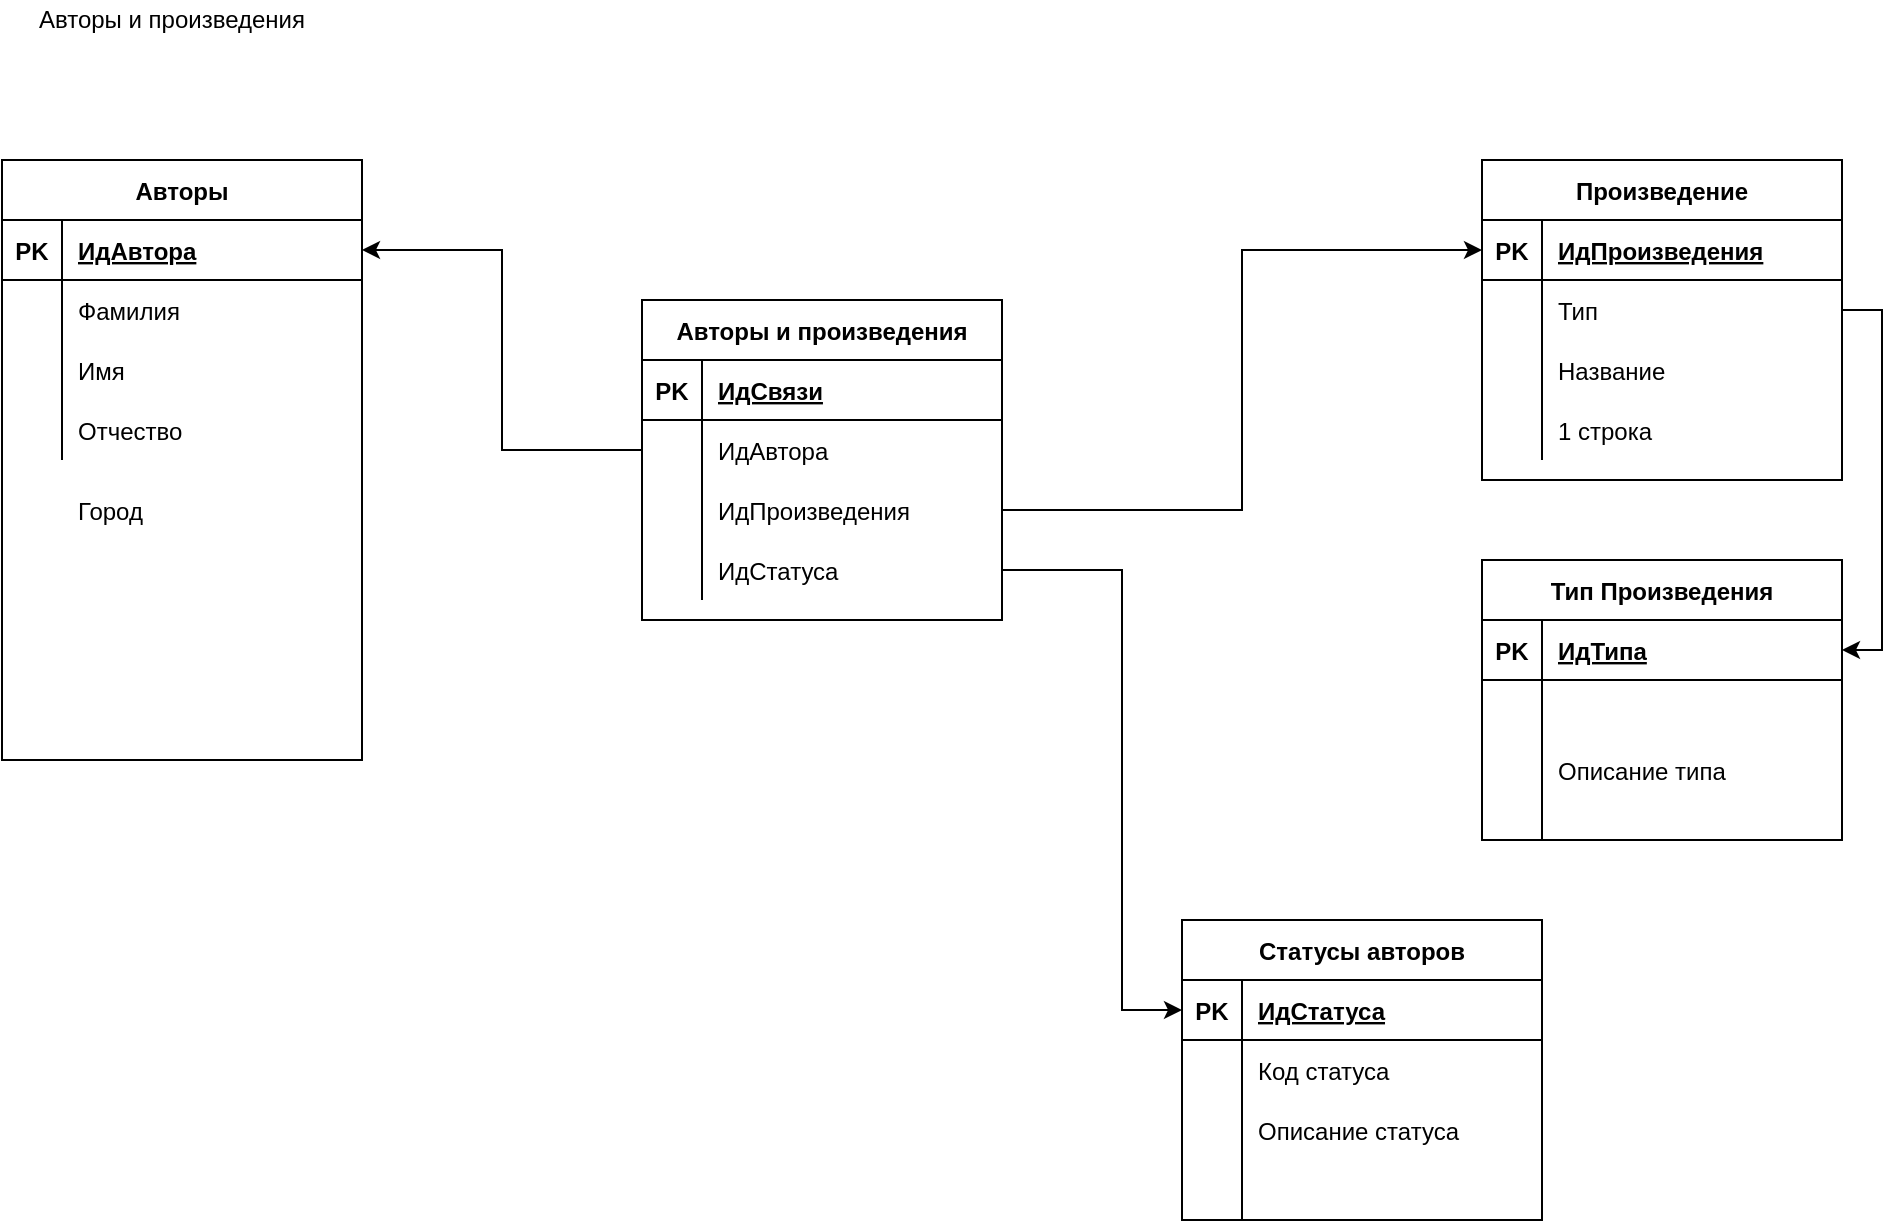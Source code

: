 <mxfile version="13.3.5" type="device"><diagram id="Dcx65O5Co4ZXttbOybO6" name="Страница 1"><mxGraphModel dx="1088" dy="818" grid="1" gridSize="10" guides="1" tooltips="1" connect="1" arrows="1" fold="1" page="1" pageScale="1" pageWidth="1169" pageHeight="827" math="0" shadow="0"><root><mxCell id="0"/><mxCell id="1" parent="0"/><mxCell id="zG_iAEl3vadvbo_umLLS-1" value="Авторы" style="shape=table;startSize=30;container=1;collapsible=1;childLayout=tableLayout;fixedRows=1;rowLines=0;fontStyle=1;align=center;resizeLast=1;" parent="1" vertex="1"><mxGeometry x="120" y="120" width="180" height="300" as="geometry"/></mxCell><mxCell id="zG_iAEl3vadvbo_umLLS-2" value="" style="shape=partialRectangle;collapsible=0;dropTarget=0;pointerEvents=0;fillColor=none;top=0;left=0;bottom=1;right=0;points=[[0,0.5],[1,0.5]];portConstraint=eastwest;" parent="zG_iAEl3vadvbo_umLLS-1" vertex="1"><mxGeometry y="30" width="180" height="30" as="geometry"/></mxCell><mxCell id="zG_iAEl3vadvbo_umLLS-3" value="PK" style="shape=partialRectangle;connectable=0;fillColor=none;top=0;left=0;bottom=0;right=0;fontStyle=1;overflow=hidden;" parent="zG_iAEl3vadvbo_umLLS-2" vertex="1"><mxGeometry width="30" height="30" as="geometry"/></mxCell><mxCell id="zG_iAEl3vadvbo_umLLS-4" value="ИдАвтора" style="shape=partialRectangle;connectable=0;fillColor=none;top=0;left=0;bottom=0;right=0;align=left;spacingLeft=6;fontStyle=5;overflow=hidden;" parent="zG_iAEl3vadvbo_umLLS-2" vertex="1"><mxGeometry x="30" width="150" height="30" as="geometry"/></mxCell><mxCell id="zG_iAEl3vadvbo_umLLS-5" value="" style="shape=partialRectangle;collapsible=0;dropTarget=0;pointerEvents=0;fillColor=none;top=0;left=0;bottom=0;right=0;points=[[0,0.5],[1,0.5]];portConstraint=eastwest;" parent="zG_iAEl3vadvbo_umLLS-1" vertex="1"><mxGeometry y="60" width="180" height="30" as="geometry"/></mxCell><mxCell id="zG_iAEl3vadvbo_umLLS-6" value="" style="shape=partialRectangle;connectable=0;fillColor=none;top=0;left=0;bottom=0;right=0;editable=1;overflow=hidden;" parent="zG_iAEl3vadvbo_umLLS-5" vertex="1"><mxGeometry width="30" height="30" as="geometry"/></mxCell><mxCell id="zG_iAEl3vadvbo_umLLS-7" value="Фамилия" style="shape=partialRectangle;connectable=0;fillColor=none;top=0;left=0;bottom=0;right=0;align=left;spacingLeft=6;overflow=hidden;" parent="zG_iAEl3vadvbo_umLLS-5" vertex="1"><mxGeometry x="30" width="150" height="30" as="geometry"/></mxCell><mxCell id="zG_iAEl3vadvbo_umLLS-8" value="" style="shape=partialRectangle;collapsible=0;dropTarget=0;pointerEvents=0;fillColor=none;top=0;left=0;bottom=0;right=0;points=[[0,0.5],[1,0.5]];portConstraint=eastwest;" parent="zG_iAEl3vadvbo_umLLS-1" vertex="1"><mxGeometry y="90" width="180" height="30" as="geometry"/></mxCell><mxCell id="zG_iAEl3vadvbo_umLLS-9" value="" style="shape=partialRectangle;connectable=0;fillColor=none;top=0;left=0;bottom=0;right=0;editable=1;overflow=hidden;" parent="zG_iAEl3vadvbo_umLLS-8" vertex="1"><mxGeometry width="30" height="30" as="geometry"/></mxCell><mxCell id="zG_iAEl3vadvbo_umLLS-10" value="Имя" style="shape=partialRectangle;connectable=0;fillColor=none;top=0;left=0;bottom=0;right=0;align=left;spacingLeft=6;overflow=hidden;" parent="zG_iAEl3vadvbo_umLLS-8" vertex="1"><mxGeometry x="30" width="150" height="30" as="geometry"/></mxCell><mxCell id="zG_iAEl3vadvbo_umLLS-11" value="" style="shape=partialRectangle;collapsible=0;dropTarget=0;pointerEvents=0;fillColor=none;top=0;left=0;bottom=0;right=0;points=[[0,0.5],[1,0.5]];portConstraint=eastwest;" parent="zG_iAEl3vadvbo_umLLS-1" vertex="1"><mxGeometry y="120" width="180" height="30" as="geometry"/></mxCell><mxCell id="zG_iAEl3vadvbo_umLLS-12" value="" style="shape=partialRectangle;connectable=0;fillColor=none;top=0;left=0;bottom=0;right=0;editable=1;overflow=hidden;" parent="zG_iAEl3vadvbo_umLLS-11" vertex="1"><mxGeometry width="30" height="30" as="geometry"/></mxCell><mxCell id="zG_iAEl3vadvbo_umLLS-13" value="Отчество" style="shape=partialRectangle;connectable=0;fillColor=none;top=0;left=0;bottom=0;right=0;align=left;spacingLeft=6;overflow=hidden;" parent="zG_iAEl3vadvbo_umLLS-11" vertex="1"><mxGeometry x="30" width="150" height="30" as="geometry"/></mxCell><mxCell id="zG_iAEl3vadvbo_umLLS-14" value="Город" style="shape=partialRectangle;connectable=0;fillColor=none;top=0;left=0;bottom=0;right=0;align=left;spacingLeft=6;overflow=hidden;" parent="1" vertex="1"><mxGeometry x="150" y="280" width="150" height="30" as="geometry"/></mxCell><mxCell id="zG_iAEl3vadvbo_umLLS-19" value="Произведение" style="shape=table;startSize=30;container=1;collapsible=1;childLayout=tableLayout;fixedRows=1;rowLines=0;fontStyle=1;align=center;resizeLast=1;" parent="1" vertex="1"><mxGeometry x="860" y="120" width="180" height="160" as="geometry"/></mxCell><mxCell id="zG_iAEl3vadvbo_umLLS-20" value="" style="shape=partialRectangle;collapsible=0;dropTarget=0;pointerEvents=0;fillColor=none;top=0;left=0;bottom=1;right=0;points=[[0,0.5],[1,0.5]];portConstraint=eastwest;" parent="zG_iAEl3vadvbo_umLLS-19" vertex="1"><mxGeometry y="30" width="180" height="30" as="geometry"/></mxCell><mxCell id="zG_iAEl3vadvbo_umLLS-21" value="PK" style="shape=partialRectangle;connectable=0;fillColor=none;top=0;left=0;bottom=0;right=0;fontStyle=1;overflow=hidden;" parent="zG_iAEl3vadvbo_umLLS-20" vertex="1"><mxGeometry width="30" height="30" as="geometry"/></mxCell><mxCell id="zG_iAEl3vadvbo_umLLS-22" value="ИдПроизведения" style="shape=partialRectangle;connectable=0;fillColor=none;top=0;left=0;bottom=0;right=0;align=left;spacingLeft=6;fontStyle=5;overflow=hidden;" parent="zG_iAEl3vadvbo_umLLS-20" vertex="1"><mxGeometry x="30" width="150" height="30" as="geometry"/></mxCell><mxCell id="zG_iAEl3vadvbo_umLLS-23" value="" style="shape=partialRectangle;collapsible=0;dropTarget=0;pointerEvents=0;fillColor=none;top=0;left=0;bottom=0;right=0;points=[[0,0.5],[1,0.5]];portConstraint=eastwest;" parent="zG_iAEl3vadvbo_umLLS-19" vertex="1"><mxGeometry y="60" width="180" height="30" as="geometry"/></mxCell><mxCell id="zG_iAEl3vadvbo_umLLS-24" value="" style="shape=partialRectangle;connectable=0;fillColor=none;top=0;left=0;bottom=0;right=0;editable=1;overflow=hidden;" parent="zG_iAEl3vadvbo_umLLS-23" vertex="1"><mxGeometry width="30" height="30" as="geometry"/></mxCell><mxCell id="zG_iAEl3vadvbo_umLLS-25" value="Тип" style="shape=partialRectangle;connectable=0;fillColor=none;top=0;left=0;bottom=0;right=0;align=left;spacingLeft=6;overflow=hidden;" parent="zG_iAEl3vadvbo_umLLS-23" vertex="1"><mxGeometry x="30" width="150" height="30" as="geometry"/></mxCell><mxCell id="zG_iAEl3vadvbo_umLLS-26" value="" style="shape=partialRectangle;collapsible=0;dropTarget=0;pointerEvents=0;fillColor=none;top=0;left=0;bottom=0;right=0;points=[[0,0.5],[1,0.5]];portConstraint=eastwest;" parent="zG_iAEl3vadvbo_umLLS-19" vertex="1"><mxGeometry y="90" width="180" height="30" as="geometry"/></mxCell><mxCell id="zG_iAEl3vadvbo_umLLS-27" value="" style="shape=partialRectangle;connectable=0;fillColor=none;top=0;left=0;bottom=0;right=0;editable=1;overflow=hidden;" parent="zG_iAEl3vadvbo_umLLS-26" vertex="1"><mxGeometry width="30" height="30" as="geometry"/></mxCell><mxCell id="zG_iAEl3vadvbo_umLLS-28" value="Название" style="shape=partialRectangle;connectable=0;fillColor=none;top=0;left=0;bottom=0;right=0;align=left;spacingLeft=6;overflow=hidden;" parent="zG_iAEl3vadvbo_umLLS-26" vertex="1"><mxGeometry x="30" width="150" height="30" as="geometry"/></mxCell><mxCell id="zG_iAEl3vadvbo_umLLS-29" value="" style="shape=partialRectangle;collapsible=0;dropTarget=0;pointerEvents=0;fillColor=none;top=0;left=0;bottom=0;right=0;points=[[0,0.5],[1,0.5]];portConstraint=eastwest;" parent="zG_iAEl3vadvbo_umLLS-19" vertex="1"><mxGeometry y="120" width="180" height="30" as="geometry"/></mxCell><mxCell id="zG_iAEl3vadvbo_umLLS-30" value="" style="shape=partialRectangle;connectable=0;fillColor=none;top=0;left=0;bottom=0;right=0;editable=1;overflow=hidden;" parent="zG_iAEl3vadvbo_umLLS-29" vertex="1"><mxGeometry width="30" height="30" as="geometry"/></mxCell><mxCell id="zG_iAEl3vadvbo_umLLS-31" value="1 строка" style="shape=partialRectangle;connectable=0;fillColor=none;top=0;left=0;bottom=0;right=0;align=left;spacingLeft=6;overflow=hidden;" parent="zG_iAEl3vadvbo_umLLS-29" vertex="1"><mxGeometry x="30" width="150" height="30" as="geometry"/></mxCell><mxCell id="zG_iAEl3vadvbo_umLLS-62" style="edgeStyle=orthogonalEdgeStyle;rounded=0;orthogonalLoop=1;jettySize=auto;html=1;" parent="1" source="zG_iAEl3vadvbo_umLLS-70" target="zG_iAEl3vadvbo_umLLS-2" edge="1"><mxGeometry relative="1" as="geometry"/></mxCell><mxCell id="zG_iAEl3vadvbo_umLLS-63" style="edgeStyle=orthogonalEdgeStyle;rounded=0;orthogonalLoop=1;jettySize=auto;html=1;entryX=0;entryY=0.5;entryDx=0;entryDy=0;exitX=1;exitY=0.5;exitDx=0;exitDy=0;" parent="1" source="zG_iAEl3vadvbo_umLLS-73" target="zG_iAEl3vadvbo_umLLS-20" edge="1"><mxGeometry relative="1" as="geometry"/></mxCell><mxCell id="zG_iAEl3vadvbo_umLLS-64" style="edgeStyle=orthogonalEdgeStyle;rounded=0;orthogonalLoop=1;jettySize=auto;html=1;entryX=0;entryY=0.5;entryDx=0;entryDy=0;exitX=1;exitY=0.5;exitDx=0;exitDy=0;" parent="1" source="zG_iAEl3vadvbo_umLLS-76" target="zG_iAEl3vadvbo_umLLS-50" edge="1"><mxGeometry relative="1" as="geometry"><Array as="points"><mxPoint x="680" y="325"/><mxPoint x="680" y="545"/></Array></mxGeometry></mxCell><mxCell id="zG_iAEl3vadvbo_umLLS-65" value="Авторы и произведения" style="text;html=1;strokeColor=none;fillColor=none;align=center;verticalAlign=middle;whiteSpace=wrap;rounded=0;" parent="1" vertex="1"><mxGeometry x="120" y="40" width="170" height="20" as="geometry"/></mxCell><mxCell id="zG_iAEl3vadvbo_umLLS-66" value="Авторы и произведения" style="shape=table;startSize=30;container=1;collapsible=1;childLayout=tableLayout;fixedRows=1;rowLines=0;fontStyle=1;align=center;resizeLast=1;" parent="1" vertex="1"><mxGeometry x="440" y="190" width="180" height="160" as="geometry"/></mxCell><mxCell id="zG_iAEl3vadvbo_umLLS-67" value="" style="shape=partialRectangle;collapsible=0;dropTarget=0;pointerEvents=0;fillColor=none;top=0;left=0;bottom=1;right=0;points=[[0,0.5],[1,0.5]];portConstraint=eastwest;" parent="zG_iAEl3vadvbo_umLLS-66" vertex="1"><mxGeometry y="30" width="180" height="30" as="geometry"/></mxCell><mxCell id="zG_iAEl3vadvbo_umLLS-68" value="PK" style="shape=partialRectangle;connectable=0;fillColor=none;top=0;left=0;bottom=0;right=0;fontStyle=1;overflow=hidden;" parent="zG_iAEl3vadvbo_umLLS-67" vertex="1"><mxGeometry width="30" height="30" as="geometry"/></mxCell><mxCell id="zG_iAEl3vadvbo_umLLS-69" value="ИдСвязи" style="shape=partialRectangle;connectable=0;fillColor=none;top=0;left=0;bottom=0;right=0;align=left;spacingLeft=6;fontStyle=5;overflow=hidden;" parent="zG_iAEl3vadvbo_umLLS-67" vertex="1"><mxGeometry x="30" width="150" height="30" as="geometry"/></mxCell><mxCell id="zG_iAEl3vadvbo_umLLS-70" value="" style="shape=partialRectangle;collapsible=0;dropTarget=0;pointerEvents=0;fillColor=none;top=0;left=0;bottom=0;right=0;points=[[0,0.5],[1,0.5]];portConstraint=eastwest;" parent="zG_iAEl3vadvbo_umLLS-66" vertex="1"><mxGeometry y="60" width="180" height="30" as="geometry"/></mxCell><mxCell id="zG_iAEl3vadvbo_umLLS-71" value="" style="shape=partialRectangle;connectable=0;fillColor=none;top=0;left=0;bottom=0;right=0;editable=1;overflow=hidden;" parent="zG_iAEl3vadvbo_umLLS-70" vertex="1"><mxGeometry width="30" height="30" as="geometry"/></mxCell><mxCell id="zG_iAEl3vadvbo_umLLS-72" value="ИдАвтора" style="shape=partialRectangle;connectable=0;fillColor=none;top=0;left=0;bottom=0;right=0;align=left;spacingLeft=6;overflow=hidden;" parent="zG_iAEl3vadvbo_umLLS-70" vertex="1"><mxGeometry x="30" width="150" height="30" as="geometry"/></mxCell><mxCell id="zG_iAEl3vadvbo_umLLS-73" value="" style="shape=partialRectangle;collapsible=0;dropTarget=0;pointerEvents=0;fillColor=none;top=0;left=0;bottom=0;right=0;points=[[0,0.5],[1,0.5]];portConstraint=eastwest;" parent="zG_iAEl3vadvbo_umLLS-66" vertex="1"><mxGeometry y="90" width="180" height="30" as="geometry"/></mxCell><mxCell id="zG_iAEl3vadvbo_umLLS-74" value="" style="shape=partialRectangle;connectable=0;fillColor=none;top=0;left=0;bottom=0;right=0;editable=1;overflow=hidden;" parent="zG_iAEl3vadvbo_umLLS-73" vertex="1"><mxGeometry width="30" height="30" as="geometry"/></mxCell><mxCell id="zG_iAEl3vadvbo_umLLS-75" value="ИдПроизведения" style="shape=partialRectangle;connectable=0;fillColor=none;top=0;left=0;bottom=0;right=0;align=left;spacingLeft=6;overflow=hidden;" parent="zG_iAEl3vadvbo_umLLS-73" vertex="1"><mxGeometry x="30" width="150" height="30" as="geometry"/></mxCell><mxCell id="zG_iAEl3vadvbo_umLLS-76" value="" style="shape=partialRectangle;collapsible=0;dropTarget=0;pointerEvents=0;fillColor=none;top=0;left=0;bottom=0;right=0;points=[[0,0.5],[1,0.5]];portConstraint=eastwest;" parent="zG_iAEl3vadvbo_umLLS-66" vertex="1"><mxGeometry y="120" width="180" height="30" as="geometry"/></mxCell><mxCell id="zG_iAEl3vadvbo_umLLS-77" value="" style="shape=partialRectangle;connectable=0;fillColor=none;top=0;left=0;bottom=0;right=0;editable=1;overflow=hidden;" parent="zG_iAEl3vadvbo_umLLS-76" vertex="1"><mxGeometry width="30" height="30" as="geometry"/></mxCell><mxCell id="zG_iAEl3vadvbo_umLLS-78" value="ИдСтатуса" style="shape=partialRectangle;connectable=0;fillColor=none;top=0;left=0;bottom=0;right=0;align=left;spacingLeft=6;overflow=hidden;" parent="zG_iAEl3vadvbo_umLLS-76" vertex="1"><mxGeometry x="30" width="150" height="30" as="geometry"/></mxCell><mxCell id="zG_iAEl3vadvbo_umLLS-49" value="Статусы авторов" style="shape=table;startSize=30;container=1;collapsible=1;childLayout=tableLayout;fixedRows=1;rowLines=0;fontStyle=1;align=center;resizeLast=1;" parent="1" vertex="1"><mxGeometry x="710" y="500" width="180" height="150" as="geometry"/></mxCell><mxCell id="zG_iAEl3vadvbo_umLLS-50" value="" style="shape=partialRectangle;collapsible=0;dropTarget=0;pointerEvents=0;fillColor=none;top=0;left=0;bottom=1;right=0;points=[[0,0.5],[1,0.5]];portConstraint=eastwest;" parent="zG_iAEl3vadvbo_umLLS-49" vertex="1"><mxGeometry y="30" width="180" height="30" as="geometry"/></mxCell><mxCell id="zG_iAEl3vadvbo_umLLS-51" value="PK" style="shape=partialRectangle;connectable=0;fillColor=none;top=0;left=0;bottom=0;right=0;fontStyle=1;overflow=hidden;" parent="zG_iAEl3vadvbo_umLLS-50" vertex="1"><mxGeometry width="30" height="30" as="geometry"/></mxCell><mxCell id="zG_iAEl3vadvbo_umLLS-52" value="ИдСтатуса" style="shape=partialRectangle;connectable=0;fillColor=none;top=0;left=0;bottom=0;right=0;align=left;spacingLeft=6;fontStyle=5;overflow=hidden;" parent="zG_iAEl3vadvbo_umLLS-50" vertex="1"><mxGeometry x="30" width="150" height="30" as="geometry"/></mxCell><mxCell id="zG_iAEl3vadvbo_umLLS-53" value="" style="shape=partialRectangle;collapsible=0;dropTarget=0;pointerEvents=0;fillColor=none;top=0;left=0;bottom=0;right=0;points=[[0,0.5],[1,0.5]];portConstraint=eastwest;" parent="zG_iAEl3vadvbo_umLLS-49" vertex="1"><mxGeometry y="60" width="180" height="30" as="geometry"/></mxCell><mxCell id="zG_iAEl3vadvbo_umLLS-54" value="" style="shape=partialRectangle;connectable=0;fillColor=none;top=0;left=0;bottom=0;right=0;editable=1;overflow=hidden;" parent="zG_iAEl3vadvbo_umLLS-53" vertex="1"><mxGeometry width="30" height="30" as="geometry"/></mxCell><mxCell id="zG_iAEl3vadvbo_umLLS-55" value="Код статуса" style="shape=partialRectangle;connectable=0;fillColor=none;top=0;left=0;bottom=0;right=0;align=left;spacingLeft=6;overflow=hidden;" parent="zG_iAEl3vadvbo_umLLS-53" vertex="1"><mxGeometry x="30" width="150" height="30" as="geometry"/></mxCell><mxCell id="zG_iAEl3vadvbo_umLLS-56" value="" style="shape=partialRectangle;collapsible=0;dropTarget=0;pointerEvents=0;fillColor=none;top=0;left=0;bottom=0;right=0;points=[[0,0.5],[1,0.5]];portConstraint=eastwest;" parent="zG_iAEl3vadvbo_umLLS-49" vertex="1"><mxGeometry y="90" width="180" height="30" as="geometry"/></mxCell><mxCell id="zG_iAEl3vadvbo_umLLS-57" value="" style="shape=partialRectangle;connectable=0;fillColor=none;top=0;left=0;bottom=0;right=0;editable=1;overflow=hidden;" parent="zG_iAEl3vadvbo_umLLS-56" vertex="1"><mxGeometry width="30" height="30" as="geometry"/></mxCell><mxCell id="zG_iAEl3vadvbo_umLLS-58" value="Описание статуса" style="shape=partialRectangle;connectable=0;fillColor=none;top=0;left=0;bottom=0;right=0;align=left;spacingLeft=6;overflow=hidden;" parent="zG_iAEl3vadvbo_umLLS-56" vertex="1"><mxGeometry x="30" width="150" height="30" as="geometry"/></mxCell><mxCell id="zG_iAEl3vadvbo_umLLS-59" value="" style="shape=partialRectangle;collapsible=0;dropTarget=0;pointerEvents=0;fillColor=none;top=0;left=0;bottom=0;right=0;points=[[0,0.5],[1,0.5]];portConstraint=eastwest;" parent="zG_iAEl3vadvbo_umLLS-49" vertex="1"><mxGeometry y="120" width="180" height="30" as="geometry"/></mxCell><mxCell id="zG_iAEl3vadvbo_umLLS-60" value="" style="shape=partialRectangle;connectable=0;fillColor=none;top=0;left=0;bottom=0;right=0;editable=1;overflow=hidden;" parent="zG_iAEl3vadvbo_umLLS-59" vertex="1"><mxGeometry width="30" height="30" as="geometry"/></mxCell><mxCell id="zG_iAEl3vadvbo_umLLS-61" value="" style="shape=partialRectangle;connectable=0;fillColor=none;top=0;left=0;bottom=0;right=0;align=left;spacingLeft=6;overflow=hidden;" parent="zG_iAEl3vadvbo_umLLS-59" vertex="1"><mxGeometry x="30" width="150" height="30" as="geometry"/></mxCell><mxCell id="zG_iAEl3vadvbo_umLLS-92" style="edgeStyle=orthogonalEdgeStyle;rounded=0;orthogonalLoop=1;jettySize=auto;html=1;" parent="1" source="zG_iAEl3vadvbo_umLLS-23" target="zG_iAEl3vadvbo_umLLS-80" edge="1"><mxGeometry relative="1" as="geometry"><Array as="points"><mxPoint x="1060" y="195"/><mxPoint x="1060" y="365"/></Array></mxGeometry></mxCell><mxCell id="zG_iAEl3vadvbo_umLLS-79" value="Тип Произведения" style="shape=table;startSize=30;container=1;collapsible=1;childLayout=tableLayout;fixedRows=1;rowLines=0;fontStyle=1;align=center;resizeLast=1;" parent="1" vertex="1"><mxGeometry x="860" y="320" width="180" height="140" as="geometry"/></mxCell><mxCell id="zG_iAEl3vadvbo_umLLS-80" value="" style="shape=partialRectangle;collapsible=0;dropTarget=0;pointerEvents=0;fillColor=none;top=0;left=0;bottom=1;right=0;points=[[0,0.5],[1,0.5]];portConstraint=eastwest;" parent="zG_iAEl3vadvbo_umLLS-79" vertex="1"><mxGeometry y="30" width="180" height="30" as="geometry"/></mxCell><mxCell id="zG_iAEl3vadvbo_umLLS-81" value="PK" style="shape=partialRectangle;connectable=0;fillColor=none;top=0;left=0;bottom=0;right=0;fontStyle=1;overflow=hidden;" parent="zG_iAEl3vadvbo_umLLS-80" vertex="1"><mxGeometry width="30" height="30" as="geometry"/></mxCell><mxCell id="zG_iAEl3vadvbo_umLLS-82" value="ИдТипа" style="shape=partialRectangle;connectable=0;fillColor=none;top=0;left=0;bottom=0;right=0;align=left;spacingLeft=6;fontStyle=5;overflow=hidden;" parent="zG_iAEl3vadvbo_umLLS-80" vertex="1"><mxGeometry x="30" width="150" height="30" as="geometry"/></mxCell><mxCell id="zG_iAEl3vadvbo_umLLS-83" value="" style="shape=partialRectangle;collapsible=0;dropTarget=0;pointerEvents=0;fillColor=none;top=0;left=0;bottom=0;right=0;points=[[0,0.5],[1,0.5]];portConstraint=eastwest;" parent="zG_iAEl3vadvbo_umLLS-79" vertex="1"><mxGeometry y="60" width="180" height="30" as="geometry"/></mxCell><mxCell id="zG_iAEl3vadvbo_umLLS-84" value="" style="shape=partialRectangle;connectable=0;fillColor=none;top=0;left=0;bottom=0;right=0;editable=1;overflow=hidden;" parent="zG_iAEl3vadvbo_umLLS-83" vertex="1"><mxGeometry width="30" height="30" as="geometry"/></mxCell><mxCell id="zG_iAEl3vadvbo_umLLS-85" value="" style="shape=partialRectangle;connectable=0;fillColor=none;top=0;left=0;bottom=0;right=0;align=left;spacingLeft=6;overflow=hidden;" parent="zG_iAEl3vadvbo_umLLS-83" vertex="1"><mxGeometry x="30" width="150" height="30" as="geometry"/></mxCell><mxCell id="zG_iAEl3vadvbo_umLLS-86" value="" style="shape=partialRectangle;collapsible=0;dropTarget=0;pointerEvents=0;fillColor=none;top=0;left=0;bottom=0;right=0;points=[[0,0.5],[1,0.5]];portConstraint=eastwest;" parent="zG_iAEl3vadvbo_umLLS-79" vertex="1"><mxGeometry y="90" width="180" height="30" as="geometry"/></mxCell><mxCell id="zG_iAEl3vadvbo_umLLS-87" value="" style="shape=partialRectangle;connectable=0;fillColor=none;top=0;left=0;bottom=0;right=0;editable=1;overflow=hidden;" parent="zG_iAEl3vadvbo_umLLS-86" vertex="1"><mxGeometry width="30" height="30" as="geometry"/></mxCell><mxCell id="zG_iAEl3vadvbo_umLLS-88" value="Описание типа" style="shape=partialRectangle;connectable=0;fillColor=none;top=0;left=0;bottom=0;right=0;align=left;spacingLeft=6;overflow=hidden;" parent="zG_iAEl3vadvbo_umLLS-86" vertex="1"><mxGeometry x="30" width="150" height="30" as="geometry"/></mxCell><mxCell id="zG_iAEl3vadvbo_umLLS-89" value="" style="shape=partialRectangle;collapsible=0;dropTarget=0;pointerEvents=0;fillColor=none;top=0;left=0;bottom=0;right=0;points=[[0,0.5],[1,0.5]];portConstraint=eastwest;" parent="zG_iAEl3vadvbo_umLLS-79" vertex="1"><mxGeometry y="120" width="180" height="20" as="geometry"/></mxCell><mxCell id="zG_iAEl3vadvbo_umLLS-90" value="" style="shape=partialRectangle;connectable=0;fillColor=none;top=0;left=0;bottom=0;right=0;editable=1;overflow=hidden;" parent="zG_iAEl3vadvbo_umLLS-89" vertex="1"><mxGeometry width="30" height="20" as="geometry"/></mxCell><mxCell id="zG_iAEl3vadvbo_umLLS-91" value="" style="shape=partialRectangle;connectable=0;fillColor=none;top=0;left=0;bottom=0;right=0;align=left;spacingLeft=6;overflow=hidden;" parent="zG_iAEl3vadvbo_umLLS-89" vertex="1"><mxGeometry x="30" width="150" height="20" as="geometry"/></mxCell></root></mxGraphModel></diagram></mxfile>